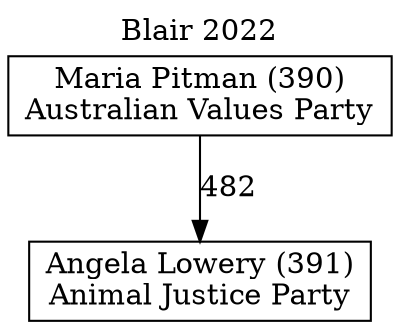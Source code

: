 // House preference flow
digraph "Angela Lowery (391)_Blair_2022" {
	graph [label="Blair 2022" labelloc=t mclimit=10]
	node [shape=box]
	"Maria Pitman (390)" [label="Maria Pitman (390)
Australian Values Party"]
	"Angela Lowery (391)" [label="Angela Lowery (391)
Animal Justice Party"]
	"Maria Pitman (390)" -> "Angela Lowery (391)" [label=482]
}
